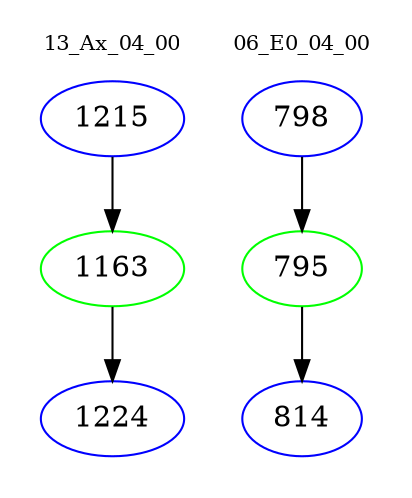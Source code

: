 digraph{
subgraph cluster_0 {
color = white
label = "13_Ax_04_00";
fontsize=10;
T0_1215 [label="1215", color="blue"]
T0_1215 -> T0_1163 [color="black"]
T0_1163 [label="1163", color="green"]
T0_1163 -> T0_1224 [color="black"]
T0_1224 [label="1224", color="blue"]
}
subgraph cluster_1 {
color = white
label = "06_E0_04_00";
fontsize=10;
T1_798 [label="798", color="blue"]
T1_798 -> T1_795 [color="black"]
T1_795 [label="795", color="green"]
T1_795 -> T1_814 [color="black"]
T1_814 [label="814", color="blue"]
}
}
